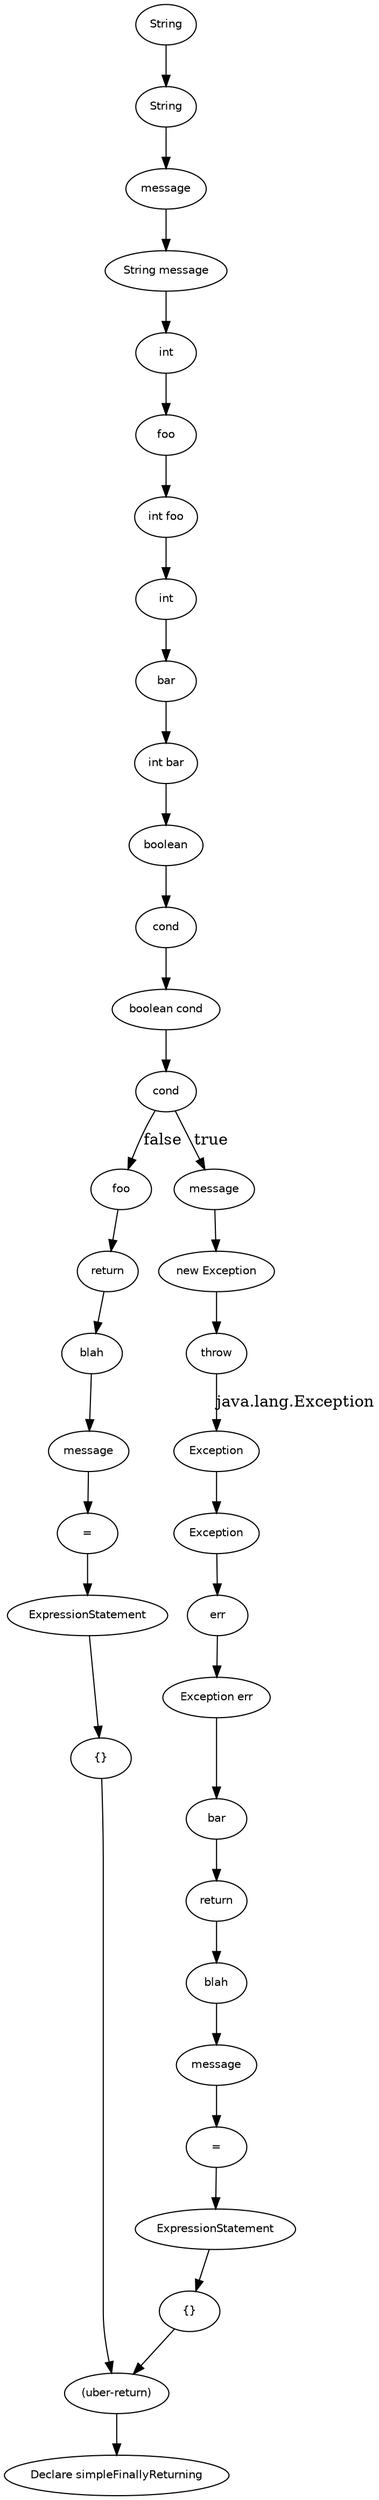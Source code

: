digraph simpleFinallyReturning {
  29 [
    label = bar,
    fontname = Helvetica,
    fontsize = 10
  ];
  28 [
    label = return,
    fontname = Helvetica,
    fontsize = 10
  ];
  26 [
    label = err,
    fontname = Helvetica,
    fontsize = 10
  ];
  25 [
    label = Exception,
    fontname = Helvetica,
    fontsize = 10
  ];
  24 [
    label = Exception,
    fontname = Helvetica,
    fontsize = 10
  ];
  23 [
    label = "Exception err",
    fontname = Helvetica,
    fontsize = 10
  ];
  50 [
    label = "{}",
    fontname = Helvetica,
    fontsize = 10
  ];
  9 [
    label = foo,
    fontname = Helvetica,
    fontsize = 10
  ];
  8 [
    label = int,
    fontname = Helvetica,
    fontsize = 10
  ];
  7 [
    label = "int foo",
    fontname = Helvetica,
    fontsize = 10
  ];
  49 [
    label = ExpressionStatement,
    fontname = Helvetica,
    fontsize = 10
  ];
  6 [
    label = message,
    fontname = Helvetica,
    fontsize = 10
  ];
  5 [
    label = String,
    fontname = Helvetica,
    fontsize = 10
  ];
  48 [
    label = "=",
    fontname = Helvetica,
    fontsize = 10
  ];
  4 [
    label = String,
    fontname = Helvetica,
    fontsize = 10
  ];
  15 [
    label = cond,
    fontname = Helvetica,
    fontsize = 10
  ];
  47 [
    label = message,
    fontname = Helvetica,
    fontsize = 10
  ];
  3 [
    label = "String message",
    fontname = Helvetica,
    fontsize = 10
  ];
  14 [
    label = boolean,
    fontname = Helvetica,
    fontsize = 10
  ];
  46 [
    label = blah,
    fontname = Helvetica,
    fontsize = 10
  ];
  2 [
    label = "(uber-return)",
    fontname = Helvetica,
    fontsize = 10
  ];
  13 [
    label = "boolean cond",
    fontname = Helvetica,
    fontsize = 10
  ];
  45 [
    label = foo,
    fontname = Helvetica,
    fontsize = 10
  ];
  12 [
    label = bar,
    fontname = Helvetica,
    fontsize = 10
  ];
  44 [
    label = return,
    fontname = Helvetica,
    fontsize = 10
  ];
  0 [
    label = "Declare simpleFinallyReturning",
    fontname = Helvetica,
    fontsize = 10
  ];
  11 [
    label = int,
    fontname = Helvetica,
    fontsize = 10
  ];
  43 [
    label = message,
    fontname = Helvetica,
    fontsize = 10
  ];
  10 [
    label = "int bar",
    fontname = Helvetica,
    fontsize = 10
  ];
  40 [
    label = "new Exception",
    fontname = Helvetica,
    fontsize = 10
  ];
  39 [
    label = throw,
    fontname = Helvetica,
    fontsize = 10
  ];
  37 [
    label = cond,
    fontname = Helvetica,
    fontsize = 10
  ];
  34 [
    label = "{}",
    fontname = Helvetica,
    fontsize = 10
  ];
  33 [
    label = ExpressionStatement,
    fontname = Helvetica,
    fontsize = 10
  ];
  32 [
    label = "=",
    fontname = Helvetica,
    fontsize = 10
  ];
  31 [
    label = message,
    fontname = Helvetica,
    fontsize = 10
  ];
  30 [
    label = blah,
    fontname = Helvetica,
    fontsize = 10
  ];
  14 -> 15 [
    label = ""
  ];
  50 -> 2 [
    label = ""
  ];
  32 -> 33 [
    label = ""
  ];
  23 -> 29 [
    label = ""
  ];
  3 -> 8 [
    label = ""
  ];
  37 -> 45 [
    label = false
  ];
  2 -> 0 [
    label = ""
  ];
  40 -> 39 [
    label = ""
  ];
  12 -> 10 [
    label = ""
  ];
  30 -> 31 [
    label = ""
  ];
  48 -> 49 [
    label = ""
  ];
  7 -> 11 [
    label = ""
  ];
  46 -> 47 [
    label = ""
  ];
  4 -> 6 [
    label = ""
  ];
  24 -> 26 [
    label = ""
  ];
  15 -> 13 [
    label = ""
  ];
  37 -> 43 [
    label = true
  ];
  33 -> 34 [
    label = ""
  ];
  29 -> 28 [
    label = ""
  ];
  8 -> 9 [
    label = ""
  ];
  45 -> 44 [
    label = ""
  ];
  39 -> 25 [
    label = "java.lang.Exception"
  ];
  10 -> 14 [
    label = ""
  ];
  31 -> 32 [
    label = ""
  ];
  49 -> 50 [
    label = ""
  ];
  26 -> 23 [
    label = ""
  ];
  6 -> 3 [
    label = ""
  ];
  13 -> 37 [
    label = ""
  ];
  34 -> 2 [
    label = ""
  ];
  43 -> 40 [
    label = ""
  ];
  11 -> 12 [
    label = ""
  ];
  28 -> 30 [
    label = ""
  ];
  47 -> 48 [
    label = ""
  ];
  9 -> 7 [
    label = ""
  ];
  44 -> 46 [
    label = ""
  ];
  5 -> 4 [
    label = ""
  ];
  25 -> 24 [
    label = ""
  ];
}
